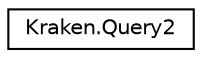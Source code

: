 digraph "Graphical Class Hierarchy"
{
 // LATEX_PDF_SIZE
  edge [fontname="Helvetica",fontsize="10",labelfontname="Helvetica",labelfontsize="10"];
  node [fontname="Helvetica",fontsize="10",shape=record];
  rankdir="LR";
  Node0 [label="Kraken.Query2",height=0.2,width=0.4,color="black", fillcolor="white", style="filled",URL="$class_kraken_1_1_query2.html",tooltip=" "];
}
